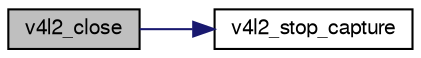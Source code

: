digraph "v4l2_close"
{
  edge [fontname="FreeSans",fontsize="10",labelfontname="FreeSans",labelfontsize="10"];
  node [fontname="FreeSans",fontsize="10",shape=record];
  rankdir="LR";
  Node1 [label="v4l2_close",height=0.2,width=0.4,color="black", fillcolor="grey75", style="filled", fontcolor="black"];
  Node1 -> Node2 [color="midnightblue",fontsize="10",style="solid",fontname="FreeSans"];
  Node2 [label="v4l2_stop_capture",height=0.2,width=0.4,color="black", fillcolor="white", style="filled",URL="$v4l2_8c.html#ac793d6bd02a9c7b138146a848bf93bea",tooltip="Stop capturing of the image stream (Thread safe) This function is blocking until capturing thread is ..."];
}
